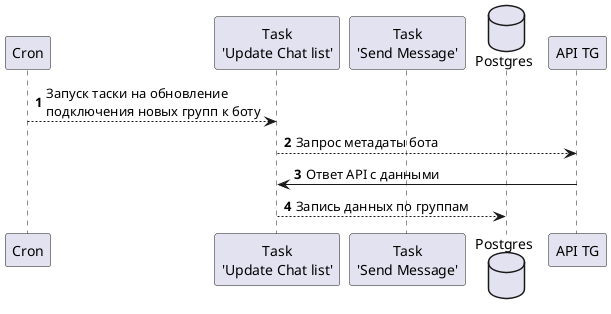 @startuml
'https://plantuml.com/ru/sequence-diagram
autonumber

participant Cron
participant "Task\n'Update Chat list'" as task1
participant "Task\n'Send Message'" as task2
database Postgres as pg
participant "API TG" as tg


Cron --> task1: Запуск таски на обновление\nподключения новых групп к боту
task1 --> tg: Запрос метадаты бота
task1 <- tg: Ответ API с данными
task1 --> pg: Запись данных по группам

@enduml